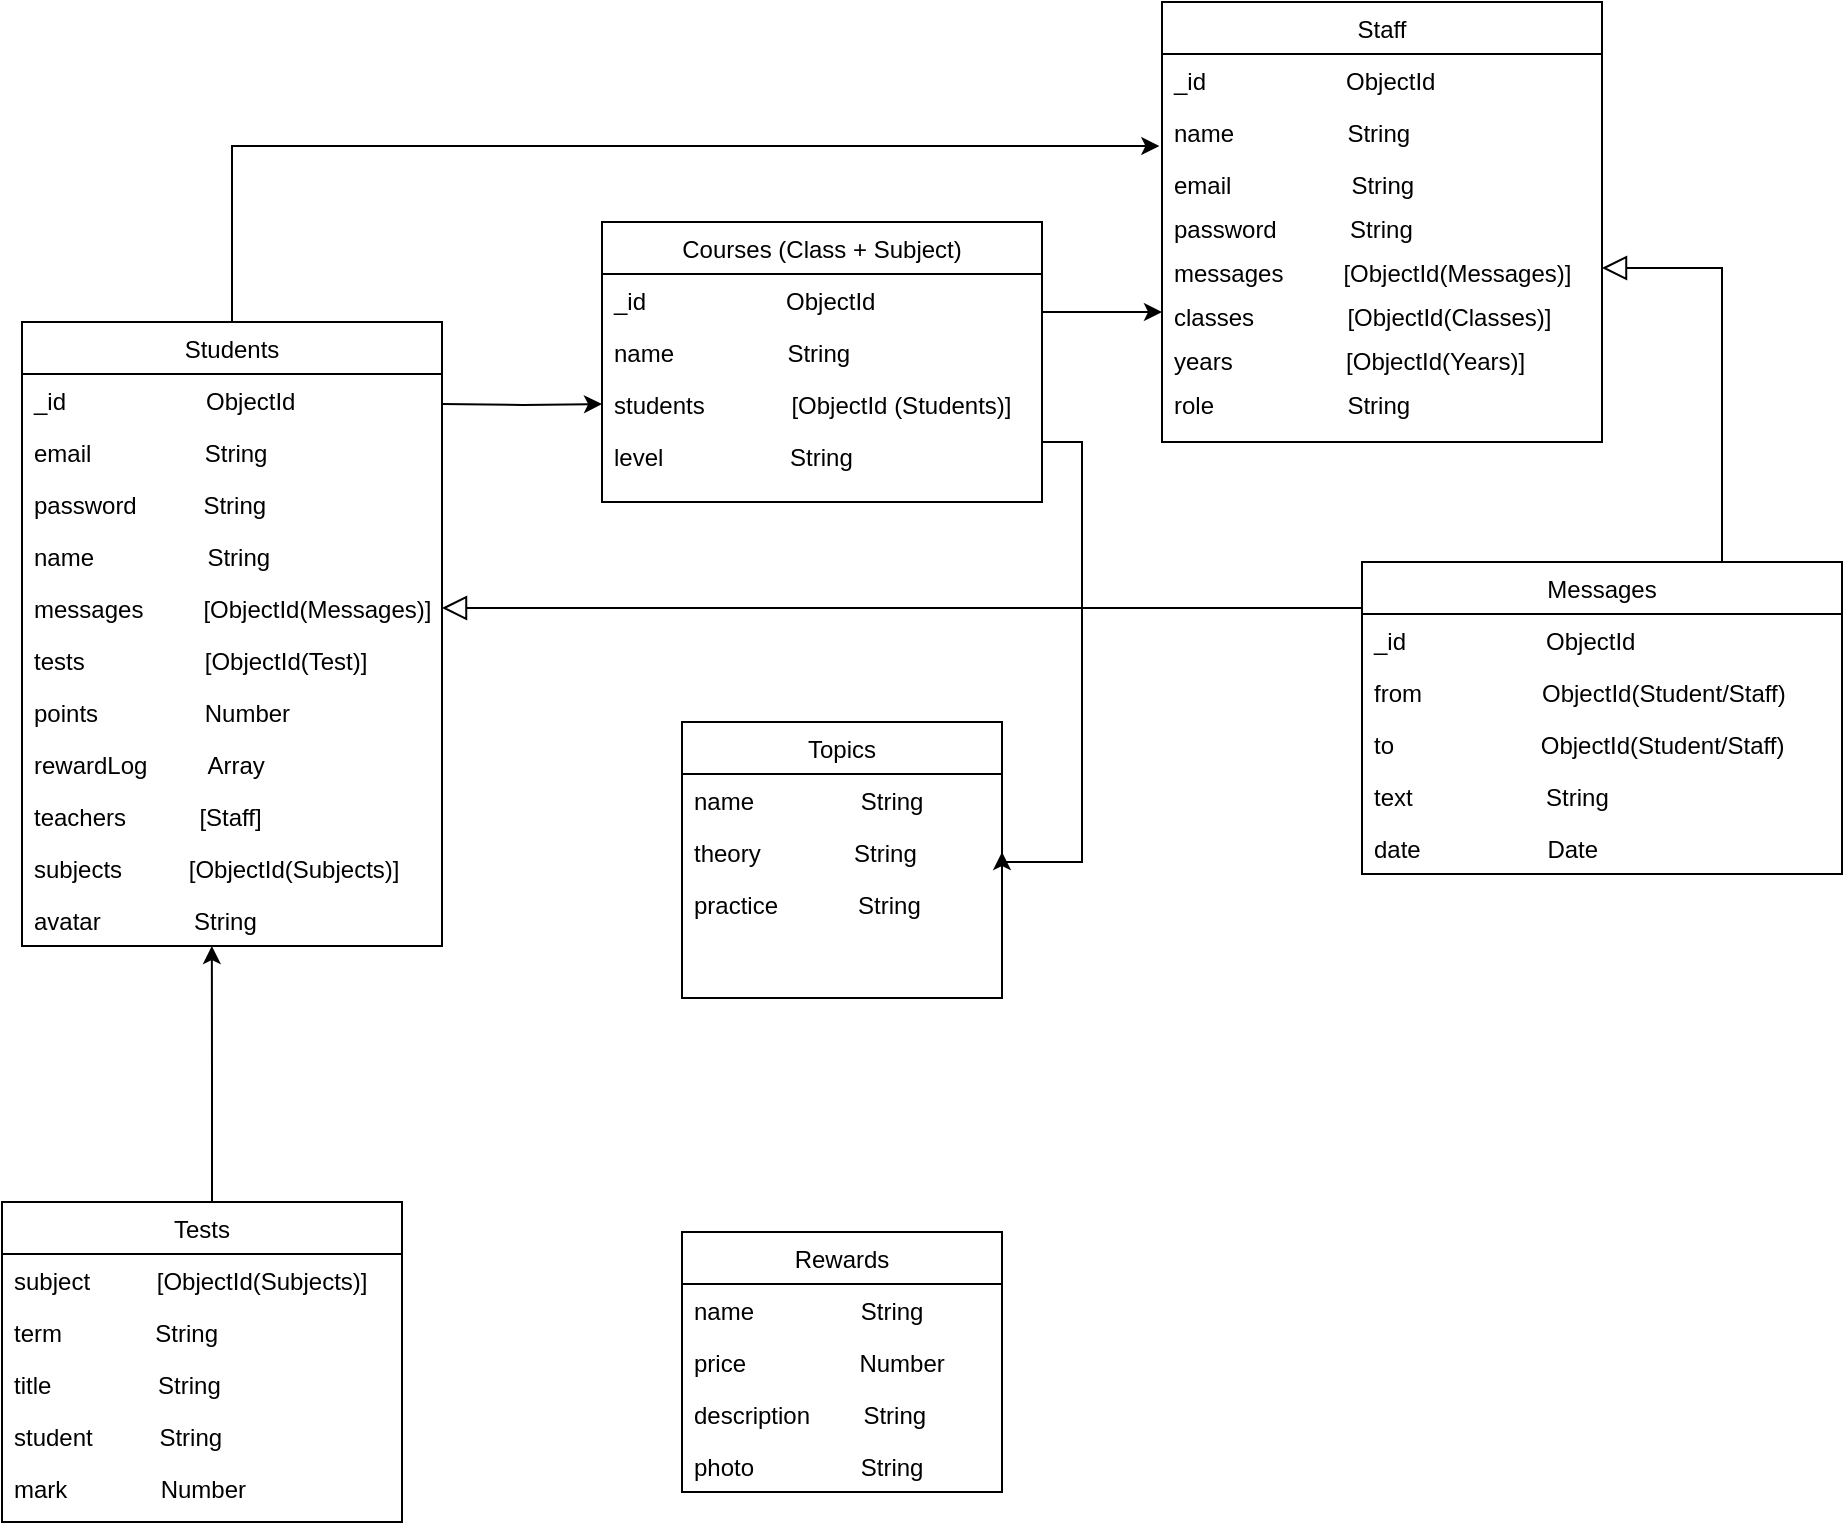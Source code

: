 <mxfile version="17.2.5" type="github" pages="2">
  <diagram id="hhFzdpYubiUddFQSnx03" name="MVP-1">
    <mxGraphModel dx="2249" dy="2001" grid="1" gridSize="10" guides="1" tooltips="1" connect="1" arrows="1" fold="1" page="1" pageScale="1" pageWidth="827" pageHeight="1169" math="0" shadow="0">
      <root>
        <mxCell id="0" />
        <mxCell id="1" parent="0" />
        <mxCell id="vbFT_aPoBdPAgY3EfkmB-1" value="Rewards" style="swimlane;fontStyle=0;align=center;verticalAlign=top;childLayout=stackLayout;horizontal=1;startSize=26;horizontalStack=0;resizeParent=1;resizeLast=0;collapsible=1;marginBottom=0;rounded=0;shadow=0;strokeWidth=1;" vertex="1" parent="1">
          <mxGeometry x="160" y="495" width="160" height="130" as="geometry">
            <mxRectangle x="230" y="140" width="160" height="26" as="alternateBounds" />
          </mxGeometry>
        </mxCell>
        <mxCell id="vbFT_aPoBdPAgY3EfkmB-2" value="name                String" style="text;align=left;verticalAlign=top;spacingLeft=4;spacingRight=4;overflow=hidden;rotatable=0;points=[[0,0.5],[1,0.5]];portConstraint=eastwest;" vertex="1" parent="vbFT_aPoBdPAgY3EfkmB-1">
          <mxGeometry y="26" width="160" height="26" as="geometry" />
        </mxCell>
        <mxCell id="vbFT_aPoBdPAgY3EfkmB-3" value="price                 Number" style="text;align=left;verticalAlign=top;spacingLeft=4;spacingRight=4;overflow=hidden;rotatable=0;points=[[0,0.5],[1,0.5]];portConstraint=eastwest;" vertex="1" parent="vbFT_aPoBdPAgY3EfkmB-1">
          <mxGeometry y="52" width="160" height="26" as="geometry" />
        </mxCell>
        <mxCell id="vbFT_aPoBdPAgY3EfkmB-4" value="description        String" style="text;align=left;verticalAlign=top;spacingLeft=4;spacingRight=4;overflow=hidden;rotatable=0;points=[[0,0.5],[1,0.5]];portConstraint=eastwest;" vertex="1" parent="vbFT_aPoBdPAgY3EfkmB-1">
          <mxGeometry y="78" width="160" height="26" as="geometry" />
        </mxCell>
        <mxCell id="vbFT_aPoBdPAgY3EfkmB-5" value="photo                String" style="text;align=left;verticalAlign=top;spacingLeft=4;spacingRight=4;overflow=hidden;rotatable=0;points=[[0,0.5],[1,0.5]];portConstraint=eastwest;" vertex="1" parent="vbFT_aPoBdPAgY3EfkmB-1">
          <mxGeometry y="104" width="160" height="26" as="geometry" />
        </mxCell>
        <mxCell id="vbFT_aPoBdPAgY3EfkmB-6" style="edgeStyle=orthogonalEdgeStyle;rounded=0;orthogonalLoop=1;jettySize=auto;html=1;entryX=-0.006;entryY=0.769;entryDx=0;entryDy=0;entryPerimeter=0;" edge="1" parent="1" source="vbFT_aPoBdPAgY3EfkmB-7" target="vbFT_aPoBdPAgY3EfkmB-21">
          <mxGeometry relative="1" as="geometry" />
        </mxCell>
        <mxCell id="vbFT_aPoBdPAgY3EfkmB-7" value="Students" style="swimlane;fontStyle=0;align=center;verticalAlign=top;childLayout=stackLayout;horizontal=1;startSize=26;horizontalStack=0;resizeParent=1;resizeLast=0;collapsible=1;marginBottom=0;rounded=0;shadow=0;strokeWidth=1;" vertex="1" parent="1">
          <mxGeometry x="-170" y="40" width="210" height="312" as="geometry">
            <mxRectangle x="130" y="380" width="160" height="26" as="alternateBounds" />
          </mxGeometry>
        </mxCell>
        <mxCell id="vbFT_aPoBdPAgY3EfkmB-8" value="_id                     ObjectId" style="text;align=left;verticalAlign=top;spacingLeft=4;spacingRight=4;overflow=hidden;rotatable=0;points=[[0,0.5],[1,0.5]];portConstraint=eastwest;" vertex="1" parent="vbFT_aPoBdPAgY3EfkmB-7">
          <mxGeometry y="26" width="210" height="26" as="geometry" />
        </mxCell>
        <mxCell id="vbFT_aPoBdPAgY3EfkmB-9" value="email                 String" style="text;align=left;verticalAlign=top;spacingLeft=4;spacingRight=4;overflow=hidden;rotatable=0;points=[[0,0.5],[1,0.5]];portConstraint=eastwest;rounded=0;shadow=0;html=0;" vertex="1" parent="vbFT_aPoBdPAgY3EfkmB-7">
          <mxGeometry y="52" width="210" height="26" as="geometry" />
        </mxCell>
        <mxCell id="vbFT_aPoBdPAgY3EfkmB-10" value="password          String" style="text;align=left;verticalAlign=top;spacingLeft=4;spacingRight=4;overflow=hidden;rotatable=0;points=[[0,0.5],[1,0.5]];portConstraint=eastwest;rounded=0;shadow=0;html=0;" vertex="1" parent="vbFT_aPoBdPAgY3EfkmB-7">
          <mxGeometry y="78" width="210" height="26" as="geometry" />
        </mxCell>
        <mxCell id="vbFT_aPoBdPAgY3EfkmB-11" value="name                 String" style="text;align=left;verticalAlign=top;spacingLeft=4;spacingRight=4;overflow=hidden;rotatable=0;points=[[0,0.5],[1,0.5]];portConstraint=eastwest;rounded=0;shadow=0;html=0;" vertex="1" parent="vbFT_aPoBdPAgY3EfkmB-7">
          <mxGeometry y="104" width="210" height="26" as="geometry" />
        </mxCell>
        <mxCell id="vbFT_aPoBdPAgY3EfkmB-12" value="messages         [ObjectId(Messages)]" style="text;align=left;verticalAlign=top;spacingLeft=4;spacingRight=4;overflow=hidden;rotatable=0;points=[[0,0.5],[1,0.5]];portConstraint=eastwest;rounded=0;shadow=0;html=0;" vertex="1" parent="vbFT_aPoBdPAgY3EfkmB-7">
          <mxGeometry y="130" width="210" height="26" as="geometry" />
        </mxCell>
        <mxCell id="vbFT_aPoBdPAgY3EfkmB-13" value="tests                  [ObjectId(Test)]" style="text;align=left;verticalAlign=top;spacingLeft=4;spacingRight=4;overflow=hidden;rotatable=0;points=[[0,0.5],[1,0.5]];portConstraint=eastwest;rounded=0;shadow=0;html=0;" vertex="1" parent="vbFT_aPoBdPAgY3EfkmB-7">
          <mxGeometry y="156" width="210" height="26" as="geometry" />
        </mxCell>
        <mxCell id="vbFT_aPoBdPAgY3EfkmB-14" value="points                Number" style="text;align=left;verticalAlign=top;spacingLeft=4;spacingRight=4;overflow=hidden;rotatable=0;points=[[0,0.5],[1,0.5]];portConstraint=eastwest;rounded=0;shadow=0;html=0;" vertex="1" parent="vbFT_aPoBdPAgY3EfkmB-7">
          <mxGeometry y="182" width="210" height="26" as="geometry" />
        </mxCell>
        <mxCell id="vbFT_aPoBdPAgY3EfkmB-15" value="rewardLog         Array" style="text;align=left;verticalAlign=top;spacingLeft=4;spacingRight=4;overflow=hidden;rotatable=0;points=[[0,0.5],[1,0.5]];portConstraint=eastwest;rounded=0;shadow=0;html=0;" vertex="1" parent="vbFT_aPoBdPAgY3EfkmB-7">
          <mxGeometry y="208" width="210" height="26" as="geometry" />
        </mxCell>
        <mxCell id="vbFT_aPoBdPAgY3EfkmB-16" value="teachers           [Staff]" style="text;align=left;verticalAlign=top;spacingLeft=4;spacingRight=4;overflow=hidden;rotatable=0;points=[[0,0.5],[1,0.5]];portConstraint=eastwest;rounded=0;shadow=0;html=0;" vertex="1" parent="vbFT_aPoBdPAgY3EfkmB-7">
          <mxGeometry y="234" width="210" height="26" as="geometry" />
        </mxCell>
        <mxCell id="vbFT_aPoBdPAgY3EfkmB-17" value="subjects          [ObjectId(Subjects)]" style="text;align=left;verticalAlign=top;spacingLeft=4;spacingRight=4;overflow=hidden;rotatable=0;points=[[0,0.5],[1,0.5]];portConstraint=eastwest;rounded=0;shadow=0;html=0;" vertex="1" parent="vbFT_aPoBdPAgY3EfkmB-7">
          <mxGeometry y="260" width="210" height="26" as="geometry" />
        </mxCell>
        <mxCell id="vbFT_aPoBdPAgY3EfkmB-18" value="avatar              String" style="text;align=left;verticalAlign=top;spacingLeft=4;spacingRight=4;overflow=hidden;rotatable=0;points=[[0,0.5],[1,0.5]];portConstraint=eastwest;rounded=0;shadow=0;html=0;" vertex="1" parent="vbFT_aPoBdPAgY3EfkmB-7">
          <mxGeometry y="286" width="210" height="26" as="geometry" />
        </mxCell>
        <mxCell id="vbFT_aPoBdPAgY3EfkmB-19" value="Staff" style="swimlane;fontStyle=0;align=center;verticalAlign=top;childLayout=stackLayout;horizontal=1;startSize=26;horizontalStack=0;resizeParent=1;resizeLast=0;collapsible=1;marginBottom=0;rounded=0;shadow=0;strokeWidth=1;" vertex="1" parent="1">
          <mxGeometry x="400" y="-120" width="220" height="220" as="geometry">
            <mxRectangle x="340" y="380" width="170" height="26" as="alternateBounds" />
          </mxGeometry>
        </mxCell>
        <mxCell id="vbFT_aPoBdPAgY3EfkmB-20" value="_id                     ObjectId" style="text;align=left;verticalAlign=top;spacingLeft=4;spacingRight=4;overflow=hidden;rotatable=0;points=[[0,0.5],[1,0.5]];portConstraint=eastwest;" vertex="1" parent="vbFT_aPoBdPAgY3EfkmB-19">
          <mxGeometry y="26" width="220" height="26" as="geometry" />
        </mxCell>
        <mxCell id="vbFT_aPoBdPAgY3EfkmB-21" value="name                 String" style="text;align=left;verticalAlign=top;spacingLeft=4;spacingRight=4;overflow=hidden;rotatable=0;points=[[0,0.5],[1,0.5]];portConstraint=eastwest;rounded=0;shadow=0;html=0;" vertex="1" parent="vbFT_aPoBdPAgY3EfkmB-19">
          <mxGeometry y="52" width="220" height="26" as="geometry" />
        </mxCell>
        <mxCell id="vbFT_aPoBdPAgY3EfkmB-22" value="email                  String" style="text;align=left;verticalAlign=top;spacingLeft=4;spacingRight=4;overflow=hidden;rotatable=0;points=[[0,0.5],[1,0.5]];portConstraint=eastwest;rounded=0;shadow=0;html=0;" vertex="1" parent="vbFT_aPoBdPAgY3EfkmB-19">
          <mxGeometry y="78" width="220" height="22" as="geometry" />
        </mxCell>
        <mxCell id="vbFT_aPoBdPAgY3EfkmB-23" value="password           String" style="text;align=left;verticalAlign=top;spacingLeft=4;spacingRight=4;overflow=hidden;rotatable=0;points=[[0,0.5],[1,0.5]];portConstraint=eastwest;rounded=0;shadow=0;html=0;" vertex="1" parent="vbFT_aPoBdPAgY3EfkmB-19">
          <mxGeometry y="100" width="220" height="22" as="geometry" />
        </mxCell>
        <mxCell id="vbFT_aPoBdPAgY3EfkmB-24" value="messages         [ObjectId(Messages)]" style="text;align=left;verticalAlign=top;spacingLeft=4;spacingRight=4;overflow=hidden;rotatable=0;points=[[0,0.5],[1,0.5]];portConstraint=eastwest;rounded=0;shadow=0;html=0;" vertex="1" parent="vbFT_aPoBdPAgY3EfkmB-19">
          <mxGeometry y="122" width="220" height="22" as="geometry" />
        </mxCell>
        <mxCell id="vbFT_aPoBdPAgY3EfkmB-25" value="classes              [ObjectId(Classes)]" style="text;align=left;verticalAlign=top;spacingLeft=4;spacingRight=4;overflow=hidden;rotatable=0;points=[[0,0.5],[1,0.5]];portConstraint=eastwest;rounded=0;shadow=0;html=0;" vertex="1" parent="vbFT_aPoBdPAgY3EfkmB-19">
          <mxGeometry y="144" width="220" height="22" as="geometry" />
        </mxCell>
        <mxCell id="vbFT_aPoBdPAgY3EfkmB-26" value="years                 [ObjectId(Years)]" style="text;align=left;verticalAlign=top;spacingLeft=4;spacingRight=4;overflow=hidden;rotatable=0;points=[[0,0.5],[1,0.5]];portConstraint=eastwest;rounded=0;shadow=0;html=0;" vertex="1" parent="vbFT_aPoBdPAgY3EfkmB-19">
          <mxGeometry y="166" width="220" height="22" as="geometry" />
        </mxCell>
        <mxCell id="vbFT_aPoBdPAgY3EfkmB-27" value="role                    String" style="text;align=left;verticalAlign=top;spacingLeft=4;spacingRight=4;overflow=hidden;rotatable=0;points=[[0,0.5],[1,0.5]];portConstraint=eastwest;rounded=0;shadow=0;html=0;" vertex="1" parent="vbFT_aPoBdPAgY3EfkmB-19">
          <mxGeometry y="188" width="220" height="22" as="geometry" />
        </mxCell>
        <mxCell id="vbFT_aPoBdPAgY3EfkmB-28" style="edgeStyle=orthogonalEdgeStyle;rounded=0;orthogonalLoop=1;jettySize=auto;html=1;entryX=1;entryY=0.5;entryDx=0;entryDy=0;" edge="1" parent="1" source="vbFT_aPoBdPAgY3EfkmB-29" target="vbFT_aPoBdPAgY3EfkmB-55">
          <mxGeometry relative="1" as="geometry">
            <Array as="points">
              <mxPoint x="360" y="100" />
              <mxPoint x="360" y="310" />
              <mxPoint x="320" y="310" />
            </Array>
          </mxGeometry>
        </mxCell>
        <mxCell id="vbFT_aPoBdPAgY3EfkmB-29" value="Courses (Class + Subject)" style="swimlane;fontStyle=0;align=center;verticalAlign=top;childLayout=stackLayout;horizontal=1;startSize=26;horizontalStack=0;resizeParent=1;resizeLast=0;collapsible=1;marginBottom=0;rounded=0;shadow=0;strokeWidth=1;" vertex="1" parent="1">
          <mxGeometry x="120" y="-10" width="220" height="140" as="geometry">
            <mxRectangle x="550" y="140" width="160" height="26" as="alternateBounds" />
          </mxGeometry>
        </mxCell>
        <mxCell id="vbFT_aPoBdPAgY3EfkmB-30" value="_id                     ObjectId" style="text;align=left;verticalAlign=top;spacingLeft=4;spacingRight=4;overflow=hidden;rotatable=0;points=[[0,0.5],[1,0.5]];portConstraint=eastwest;" vertex="1" parent="vbFT_aPoBdPAgY3EfkmB-29">
          <mxGeometry y="26" width="220" height="26" as="geometry" />
        </mxCell>
        <mxCell id="vbFT_aPoBdPAgY3EfkmB-31" value="name                 String" style="text;align=left;verticalAlign=top;spacingLeft=4;spacingRight=4;overflow=hidden;rotatable=0;points=[[0,0.5],[1,0.5]];portConstraint=eastwest;" vertex="1" parent="vbFT_aPoBdPAgY3EfkmB-29">
          <mxGeometry y="52" width="220" height="26" as="geometry" />
        </mxCell>
        <mxCell id="vbFT_aPoBdPAgY3EfkmB-32" value="students             [ObjectId (Students)]" style="text;align=left;verticalAlign=top;spacingLeft=4;spacingRight=4;overflow=hidden;rotatable=0;points=[[0,0.5],[1,0.5]];portConstraint=eastwest;rounded=0;shadow=0;html=0;" vertex="1" parent="vbFT_aPoBdPAgY3EfkmB-29">
          <mxGeometry y="78" width="220" height="26" as="geometry" />
        </mxCell>
        <mxCell id="vbFT_aPoBdPAgY3EfkmB-33" value="level                   String" style="text;align=left;verticalAlign=top;spacingLeft=4;spacingRight=4;overflow=hidden;rotatable=0;points=[[0,0.5],[1,0.5]];portConstraint=eastwest;rounded=0;shadow=0;html=0;" vertex="1" parent="vbFT_aPoBdPAgY3EfkmB-29">
          <mxGeometry y="104" width="220" height="26" as="geometry" />
        </mxCell>
        <mxCell id="vbFT_aPoBdPAgY3EfkmB-38" style="edgeStyle=orthogonalEdgeStyle;rounded=0;orthogonalLoop=1;jettySize=auto;html=1;entryX=0.452;entryY=1;entryDx=0;entryDy=0;entryPerimeter=0;exitX=0.525;exitY=0;exitDx=0;exitDy=0;exitPerimeter=0;" edge="1" parent="1" source="vbFT_aPoBdPAgY3EfkmB-39" target="vbFT_aPoBdPAgY3EfkmB-18">
          <mxGeometry relative="1" as="geometry" />
        </mxCell>
        <mxCell id="vbFT_aPoBdPAgY3EfkmB-39" value="Tests" style="swimlane;fontStyle=0;align=center;verticalAlign=top;childLayout=stackLayout;horizontal=1;startSize=26;horizontalStack=0;resizeParent=1;resizeLast=0;collapsible=1;marginBottom=0;rounded=0;shadow=0;strokeWidth=1;" vertex="1" parent="1">
          <mxGeometry x="-180" y="480" width="200" height="160" as="geometry">
            <mxRectangle x="230" y="140" width="160" height="26" as="alternateBounds" />
          </mxGeometry>
        </mxCell>
        <mxCell id="vbFT_aPoBdPAgY3EfkmB-40" value="subject          [ObjectId(Subjects)]" style="text;align=left;verticalAlign=top;spacingLeft=4;spacingRight=4;overflow=hidden;rotatable=0;points=[[0,0.5],[1,0.5]];portConstraint=eastwest;rounded=0;shadow=0;html=0;" vertex="1" parent="vbFT_aPoBdPAgY3EfkmB-39">
          <mxGeometry y="26" width="200" height="26" as="geometry" />
        </mxCell>
        <mxCell id="vbFT_aPoBdPAgY3EfkmB-41" value="term              String" style="text;align=left;verticalAlign=top;spacingLeft=4;spacingRight=4;overflow=hidden;rotatable=0;points=[[0,0.5],[1,0.5]];portConstraint=eastwest;rounded=0;shadow=0;html=0;" vertex="1" parent="vbFT_aPoBdPAgY3EfkmB-39">
          <mxGeometry y="52" width="200" height="26" as="geometry" />
        </mxCell>
        <mxCell id="vbFT_aPoBdPAgY3EfkmB-42" value="title                String" style="text;align=left;verticalAlign=top;spacingLeft=4;spacingRight=4;overflow=hidden;rotatable=0;points=[[0,0.5],[1,0.5]];portConstraint=eastwest;" vertex="1" parent="vbFT_aPoBdPAgY3EfkmB-39">
          <mxGeometry y="78" width="200" height="26" as="geometry" />
        </mxCell>
        <mxCell id="vbFT_aPoBdPAgY3EfkmB-43" value="student          String" style="text;align=left;verticalAlign=top;spacingLeft=4;spacingRight=4;overflow=hidden;rotatable=0;points=[[0,0.5],[1,0.5]];portConstraint=eastwest;rounded=0;shadow=0;html=0;" vertex="1" parent="vbFT_aPoBdPAgY3EfkmB-39">
          <mxGeometry y="104" width="200" height="26" as="geometry" />
        </mxCell>
        <mxCell id="vbFT_aPoBdPAgY3EfkmB-44" value="mark              Number" style="text;align=left;verticalAlign=top;spacingLeft=4;spacingRight=4;overflow=hidden;rotatable=0;points=[[0,0.5],[1,0.5]];portConstraint=eastwest;rounded=0;shadow=0;html=0;" vertex="1" parent="vbFT_aPoBdPAgY3EfkmB-39">
          <mxGeometry y="130" width="200" height="26" as="geometry" />
        </mxCell>
        <mxCell id="vbFT_aPoBdPAgY3EfkmB-53" value="Topics" style="swimlane;fontStyle=0;align=center;verticalAlign=top;childLayout=stackLayout;horizontal=1;startSize=26;horizontalStack=0;resizeParent=1;resizeLast=0;collapsible=1;marginBottom=0;rounded=0;shadow=0;strokeWidth=1;" vertex="1" parent="1">
          <mxGeometry x="160" y="240" width="160" height="138" as="geometry">
            <mxRectangle x="230" y="140" width="160" height="26" as="alternateBounds" />
          </mxGeometry>
        </mxCell>
        <mxCell id="vbFT_aPoBdPAgY3EfkmB-54" value="name                String" style="text;align=left;verticalAlign=top;spacingLeft=4;spacingRight=4;overflow=hidden;rotatable=0;points=[[0,0.5],[1,0.5]];portConstraint=eastwest;" vertex="1" parent="vbFT_aPoBdPAgY3EfkmB-53">
          <mxGeometry y="26" width="160" height="26" as="geometry" />
        </mxCell>
        <mxCell id="vbFT_aPoBdPAgY3EfkmB-55" value="theory              String" style="text;align=left;verticalAlign=top;spacingLeft=4;spacingRight=4;overflow=hidden;rotatable=0;points=[[0,0.5],[1,0.5]];portConstraint=eastwest;" vertex="1" parent="vbFT_aPoBdPAgY3EfkmB-53">
          <mxGeometry y="52" width="160" height="26" as="geometry" />
        </mxCell>
        <mxCell id="vbFT_aPoBdPAgY3EfkmB-56" value="practice            String" style="text;align=left;verticalAlign=top;spacingLeft=4;spacingRight=4;overflow=hidden;rotatable=0;points=[[0,0.5],[1,0.5]];portConstraint=eastwest;" vertex="1" parent="vbFT_aPoBdPAgY3EfkmB-53">
          <mxGeometry y="78" width="160" height="26" as="geometry" />
        </mxCell>
        <mxCell id="vbFT_aPoBdPAgY3EfkmB-62" value="" style="endArrow=block;endSize=10;endFill=0;shadow=0;strokeWidth=1;rounded=0;edgeStyle=orthogonalEdgeStyle;elbow=vertical;entryX=1;entryY=0.5;entryDx=0;entryDy=0;startArrow=none;" edge="1" parent="1" source="vbFT_aPoBdPAgY3EfkmB-64" target="vbFT_aPoBdPAgY3EfkmB-24">
          <mxGeometry width="160" relative="1" as="geometry">
            <mxPoint x="740" y="280" as="sourcePoint" />
            <mxPoint x="750" y="291" as="targetPoint" />
            <Array as="points">
              <mxPoint x="680" y="13" />
            </Array>
          </mxGeometry>
        </mxCell>
        <mxCell id="vbFT_aPoBdPAgY3EfkmB-63" value="" style="endArrow=block;endSize=10;endFill=0;shadow=0;strokeWidth=1;rounded=0;edgeStyle=orthogonalEdgeStyle;elbow=vertical;exitX=0;exitY=0.5;exitDx=0;exitDy=0;entryX=1;entryY=0.5;entryDx=0;entryDy=0;" edge="1" parent="1" source="vbFT_aPoBdPAgY3EfkmB-67" target="vbFT_aPoBdPAgY3EfkmB-12">
          <mxGeometry width="160" relative="1" as="geometry">
            <mxPoint x="560" y="332" as="sourcePoint" />
            <mxPoint x="610" y="190" as="targetPoint" />
            <Array as="points">
              <mxPoint x="500" y="183" />
            </Array>
          </mxGeometry>
        </mxCell>
        <mxCell id="vbFT_aPoBdPAgY3EfkmB-64" value="Messages" style="swimlane;fontStyle=0;align=center;verticalAlign=top;childLayout=stackLayout;horizontal=1;startSize=26;horizontalStack=0;resizeParent=1;resizeLast=0;collapsible=1;marginBottom=0;rounded=0;shadow=0;strokeWidth=1;" vertex="1" parent="1">
          <mxGeometry x="500" y="160" width="240" height="156" as="geometry">
            <mxRectangle x="230" y="140" width="160" height="26" as="alternateBounds" />
          </mxGeometry>
        </mxCell>
        <mxCell id="vbFT_aPoBdPAgY3EfkmB-65" value="_id                     ObjectId" style="text;align=left;verticalAlign=top;spacingLeft=4;spacingRight=4;overflow=hidden;rotatable=0;points=[[0,0.5],[1,0.5]];portConstraint=eastwest;rounded=0;shadow=0;html=0;" vertex="1" parent="vbFT_aPoBdPAgY3EfkmB-64">
          <mxGeometry y="26" width="240" height="26" as="geometry" />
        </mxCell>
        <mxCell id="vbFT_aPoBdPAgY3EfkmB-66" value="from                  ObjectId(Student/Staff)" style="text;align=left;verticalAlign=top;spacingLeft=4;spacingRight=4;overflow=hidden;rotatable=0;points=[[0,0.5],[1,0.5]];portConstraint=eastwest;" vertex="1" parent="vbFT_aPoBdPAgY3EfkmB-64">
          <mxGeometry y="52" width="240" height="26" as="geometry" />
        </mxCell>
        <mxCell id="vbFT_aPoBdPAgY3EfkmB-67" value="to                      ObjectId(Student/Staff)" style="text;align=left;verticalAlign=top;spacingLeft=4;spacingRight=4;overflow=hidden;rotatable=0;points=[[0,0.5],[1,0.5]];portConstraint=eastwest;rounded=0;shadow=0;html=0;" vertex="1" parent="vbFT_aPoBdPAgY3EfkmB-64">
          <mxGeometry y="78" width="240" height="26" as="geometry" />
        </mxCell>
        <mxCell id="vbFT_aPoBdPAgY3EfkmB-68" value="text                    String" style="text;align=left;verticalAlign=top;spacingLeft=4;spacingRight=4;overflow=hidden;rotatable=0;points=[[0,0.5],[1,0.5]];portConstraint=eastwest;rounded=0;shadow=0;html=0;" vertex="1" parent="vbFT_aPoBdPAgY3EfkmB-64">
          <mxGeometry y="104" width="240" height="26" as="geometry" />
        </mxCell>
        <mxCell id="vbFT_aPoBdPAgY3EfkmB-69" value="date                   Date" style="text;align=left;verticalAlign=top;spacingLeft=4;spacingRight=4;overflow=hidden;rotatable=0;points=[[0,0.5],[1,0.5]];portConstraint=eastwest;rounded=0;shadow=0;html=0;" vertex="1" parent="vbFT_aPoBdPAgY3EfkmB-64">
          <mxGeometry y="130" width="240" height="26" as="geometry" />
        </mxCell>
        <mxCell id="vbFT_aPoBdPAgY3EfkmB-70" style="edgeStyle=orthogonalEdgeStyle;rounded=0;orthogonalLoop=1;jettySize=auto;html=1;entryX=0;entryY=0.5;entryDx=0;entryDy=0;" edge="1" parent="1" target="vbFT_aPoBdPAgY3EfkmB-32">
          <mxGeometry relative="1" as="geometry">
            <mxPoint x="40" y="81" as="sourcePoint" />
          </mxGeometry>
        </mxCell>
        <mxCell id="vbFT_aPoBdPAgY3EfkmB-71" style="edgeStyle=orthogonalEdgeStyle;rounded=0;orthogonalLoop=1;jettySize=auto;html=1;entryX=0;entryY=0.5;entryDx=0;entryDy=0;" edge="1" parent="1" source="vbFT_aPoBdPAgY3EfkmB-30" target="vbFT_aPoBdPAgY3EfkmB-25">
          <mxGeometry relative="1" as="geometry">
            <Array as="points">
              <mxPoint x="350" y="35" />
              <mxPoint x="350" y="35" />
            </Array>
          </mxGeometry>
        </mxCell>
      </root>
    </mxGraphModel>
  </diagram>
  <diagram id="C5RBs43oDa-KdzZeNtuy" name="MVP-2">
    <mxGraphModel dx="2249" dy="2001" grid="1" gridSize="10" guides="1" tooltips="1" connect="1" arrows="1" fold="1" page="1" pageScale="1" pageWidth="827" pageHeight="1169" math="0" shadow="0">
      <root>
        <mxCell id="WIyWlLk6GJQsqaUBKTNV-0" />
        <mxCell id="WIyWlLk6GJQsqaUBKTNV-1" parent="WIyWlLk6GJQsqaUBKTNV-0" />
        <mxCell id="zkfFHV4jXpPFQw0GAbJ--0" value="Rewards" style="swimlane;fontStyle=0;align=center;verticalAlign=top;childLayout=stackLayout;horizontal=1;startSize=26;horizontalStack=0;resizeParent=1;resizeLast=0;collapsible=1;marginBottom=0;rounded=0;shadow=0;strokeWidth=1;" parent="WIyWlLk6GJQsqaUBKTNV-1" vertex="1">
          <mxGeometry x="160" y="240" width="160" height="130" as="geometry">
            <mxRectangle x="230" y="140" width="160" height="26" as="alternateBounds" />
          </mxGeometry>
        </mxCell>
        <mxCell id="H_pTz2Ew7TZJxbjlmdwi-46" value="name                String" style="text;align=left;verticalAlign=top;spacingLeft=4;spacingRight=4;overflow=hidden;rotatable=0;points=[[0,0.5],[1,0.5]];portConstraint=eastwest;" parent="zkfFHV4jXpPFQw0GAbJ--0" vertex="1">
          <mxGeometry y="26" width="160" height="26" as="geometry" />
        </mxCell>
        <mxCell id="zkfFHV4jXpPFQw0GAbJ--1" value="price                 Number" style="text;align=left;verticalAlign=top;spacingLeft=4;spacingRight=4;overflow=hidden;rotatable=0;points=[[0,0.5],[1,0.5]];portConstraint=eastwest;" parent="zkfFHV4jXpPFQw0GAbJ--0" vertex="1">
          <mxGeometry y="52" width="160" height="26" as="geometry" />
        </mxCell>
        <mxCell id="H_pTz2Ew7TZJxbjlmdwi-72" value="description        String" style="text;align=left;verticalAlign=top;spacingLeft=4;spacingRight=4;overflow=hidden;rotatable=0;points=[[0,0.5],[1,0.5]];portConstraint=eastwest;" parent="zkfFHV4jXpPFQw0GAbJ--0" vertex="1">
          <mxGeometry y="78" width="160" height="26" as="geometry" />
        </mxCell>
        <mxCell id="H_pTz2Ew7TZJxbjlmdwi-73" value="photo                String" style="text;align=left;verticalAlign=top;spacingLeft=4;spacingRight=4;overflow=hidden;rotatable=0;points=[[0,0.5],[1,0.5]];portConstraint=eastwest;" parent="zkfFHV4jXpPFQw0GAbJ--0" vertex="1">
          <mxGeometry y="104" width="160" height="26" as="geometry" />
        </mxCell>
        <mxCell id="H_pTz2Ew7TZJxbjlmdwi-60" style="edgeStyle=orthogonalEdgeStyle;rounded=0;orthogonalLoop=1;jettySize=auto;html=1;entryX=-0.006;entryY=0.769;entryDx=0;entryDy=0;entryPerimeter=0;" parent="WIyWlLk6GJQsqaUBKTNV-1" source="zkfFHV4jXpPFQw0GAbJ--6" target="H_pTz2Ew7TZJxbjlmdwi-53" edge="1">
          <mxGeometry relative="1" as="geometry" />
        </mxCell>
        <mxCell id="zkfFHV4jXpPFQw0GAbJ--6" value="Students" style="swimlane;fontStyle=0;align=center;verticalAlign=top;childLayout=stackLayout;horizontal=1;startSize=26;horizontalStack=0;resizeParent=1;resizeLast=0;collapsible=1;marginBottom=0;rounded=0;shadow=0;strokeWidth=1;" parent="WIyWlLk6GJQsqaUBKTNV-1" vertex="1">
          <mxGeometry x="-170" y="40" width="210" height="312" as="geometry">
            <mxRectangle x="130" y="380" width="160" height="26" as="alternateBounds" />
          </mxGeometry>
        </mxCell>
        <mxCell id="zkfFHV4jXpPFQw0GAbJ--7" value="_id                     ObjectId" style="text;align=left;verticalAlign=top;spacingLeft=4;spacingRight=4;overflow=hidden;rotatable=0;points=[[0,0.5],[1,0.5]];portConstraint=eastwest;" parent="zkfFHV4jXpPFQw0GAbJ--6" vertex="1">
          <mxGeometry y="26" width="210" height="26" as="geometry" />
        </mxCell>
        <mxCell id="H_pTz2Ew7TZJxbjlmdwi-19" value="email                 String" style="text;align=left;verticalAlign=top;spacingLeft=4;spacingRight=4;overflow=hidden;rotatable=0;points=[[0,0.5],[1,0.5]];portConstraint=eastwest;rounded=0;shadow=0;html=0;" parent="zkfFHV4jXpPFQw0GAbJ--6" vertex="1">
          <mxGeometry y="52" width="210" height="26" as="geometry" />
        </mxCell>
        <mxCell id="H_pTz2Ew7TZJxbjlmdwi-20" value="password          String" style="text;align=left;verticalAlign=top;spacingLeft=4;spacingRight=4;overflow=hidden;rotatable=0;points=[[0,0.5],[1,0.5]];portConstraint=eastwest;rounded=0;shadow=0;html=0;" parent="zkfFHV4jXpPFQw0GAbJ--6" vertex="1">
          <mxGeometry y="78" width="210" height="26" as="geometry" />
        </mxCell>
        <mxCell id="H_pTz2Ew7TZJxbjlmdwi-76" value="name                 String" style="text;align=left;verticalAlign=top;spacingLeft=4;spacingRight=4;overflow=hidden;rotatable=0;points=[[0,0.5],[1,0.5]];portConstraint=eastwest;rounded=0;shadow=0;html=0;" parent="zkfFHV4jXpPFQw0GAbJ--6" vertex="1">
          <mxGeometry y="104" width="210" height="26" as="geometry" />
        </mxCell>
        <mxCell id="H_pTz2Ew7TZJxbjlmdwi-22" value="messages         [ObjectId(Messages)]" style="text;align=left;verticalAlign=top;spacingLeft=4;spacingRight=4;overflow=hidden;rotatable=0;points=[[0,0.5],[1,0.5]];portConstraint=eastwest;rounded=0;shadow=0;html=0;" parent="zkfFHV4jXpPFQw0GAbJ--6" vertex="1">
          <mxGeometry y="130" width="210" height="26" as="geometry" />
        </mxCell>
        <mxCell id="H_pTz2Ew7TZJxbjlmdwi-47" value="tests                  [ObjectId(Test)]" style="text;align=left;verticalAlign=top;spacingLeft=4;spacingRight=4;overflow=hidden;rotatable=0;points=[[0,0.5],[1,0.5]];portConstraint=eastwest;rounded=0;shadow=0;html=0;" parent="zkfFHV4jXpPFQw0GAbJ--6" vertex="1">
          <mxGeometry y="156" width="210" height="26" as="geometry" />
        </mxCell>
        <mxCell id="H_pTz2Ew7TZJxbjlmdwi-68" value="points                Number" style="text;align=left;verticalAlign=top;spacingLeft=4;spacingRight=4;overflow=hidden;rotatable=0;points=[[0,0.5],[1,0.5]];portConstraint=eastwest;rounded=0;shadow=0;html=0;" parent="zkfFHV4jXpPFQw0GAbJ--6" vertex="1">
          <mxGeometry y="182" width="210" height="26" as="geometry" />
        </mxCell>
        <mxCell id="H_pTz2Ew7TZJxbjlmdwi-23" value="rewardLog         Array" style="text;align=left;verticalAlign=top;spacingLeft=4;spacingRight=4;overflow=hidden;rotatable=0;points=[[0,0.5],[1,0.5]];portConstraint=eastwest;rounded=0;shadow=0;html=0;" parent="zkfFHV4jXpPFQw0GAbJ--6" vertex="1">
          <mxGeometry y="208" width="210" height="26" as="geometry" />
        </mxCell>
        <mxCell id="H_pTz2Ew7TZJxbjlmdwi-58" value="teachers           [Staff]" style="text;align=left;verticalAlign=top;spacingLeft=4;spacingRight=4;overflow=hidden;rotatable=0;points=[[0,0.5],[1,0.5]];portConstraint=eastwest;rounded=0;shadow=0;html=0;" parent="zkfFHV4jXpPFQw0GAbJ--6" vertex="1">
          <mxGeometry y="234" width="210" height="26" as="geometry" />
        </mxCell>
        <mxCell id="H_pTz2Ew7TZJxbjlmdwi-30" value="subjects          [ObjectId(Subjects)]" style="text;align=left;verticalAlign=top;spacingLeft=4;spacingRight=4;overflow=hidden;rotatable=0;points=[[0,0.5],[1,0.5]];portConstraint=eastwest;rounded=0;shadow=0;html=0;" parent="zkfFHV4jXpPFQw0GAbJ--6" vertex="1">
          <mxGeometry y="260" width="210" height="26" as="geometry" />
        </mxCell>
        <mxCell id="H_pTz2Ew7TZJxbjlmdwi-74" value="avatar              String" style="text;align=left;verticalAlign=top;spacingLeft=4;spacingRight=4;overflow=hidden;rotatable=0;points=[[0,0.5],[1,0.5]];portConstraint=eastwest;rounded=0;shadow=0;html=0;" parent="zkfFHV4jXpPFQw0GAbJ--6" vertex="1">
          <mxGeometry y="286" width="210" height="26" as="geometry" />
        </mxCell>
        <mxCell id="zkfFHV4jXpPFQw0GAbJ--13" value="Staff" style="swimlane;fontStyle=0;align=center;verticalAlign=top;childLayout=stackLayout;horizontal=1;startSize=26;horizontalStack=0;resizeParent=1;resizeLast=0;collapsible=1;marginBottom=0;rounded=0;shadow=0;strokeWidth=1;" parent="WIyWlLk6GJQsqaUBKTNV-1" vertex="1">
          <mxGeometry x="400" y="-120" width="220" height="220" as="geometry">
            <mxRectangle x="340" y="380" width="170" height="26" as="alternateBounds" />
          </mxGeometry>
        </mxCell>
        <mxCell id="H_pTz2Ew7TZJxbjlmdwi-75" value="_id                     ObjectId" style="text;align=left;verticalAlign=top;spacingLeft=4;spacingRight=4;overflow=hidden;rotatable=0;points=[[0,0.5],[1,0.5]];portConstraint=eastwest;" parent="zkfFHV4jXpPFQw0GAbJ--13" vertex="1">
          <mxGeometry y="26" width="220" height="26" as="geometry" />
        </mxCell>
        <mxCell id="H_pTz2Ew7TZJxbjlmdwi-53" value="name                 String" style="text;align=left;verticalAlign=top;spacingLeft=4;spacingRight=4;overflow=hidden;rotatable=0;points=[[0,0.5],[1,0.5]];portConstraint=eastwest;rounded=0;shadow=0;html=0;" parent="zkfFHV4jXpPFQw0GAbJ--13" vertex="1">
          <mxGeometry y="52" width="220" height="26" as="geometry" />
        </mxCell>
        <mxCell id="H_pTz2Ew7TZJxbjlmdwi-54" value="email                  String" style="text;align=left;verticalAlign=top;spacingLeft=4;spacingRight=4;overflow=hidden;rotatable=0;points=[[0,0.5],[1,0.5]];portConstraint=eastwest;rounded=0;shadow=0;html=0;" parent="zkfFHV4jXpPFQw0GAbJ--13" vertex="1">
          <mxGeometry y="78" width="220" height="22" as="geometry" />
        </mxCell>
        <mxCell id="H_pTz2Ew7TZJxbjlmdwi-52" value="password           String" style="text;align=left;verticalAlign=top;spacingLeft=4;spacingRight=4;overflow=hidden;rotatable=0;points=[[0,0.5],[1,0.5]];portConstraint=eastwest;rounded=0;shadow=0;html=0;" parent="zkfFHV4jXpPFQw0GAbJ--13" vertex="1">
          <mxGeometry y="100" width="220" height="22" as="geometry" />
        </mxCell>
        <mxCell id="H_pTz2Ew7TZJxbjlmdwi-55" value="messages         [ObjectId(Messages)]" style="text;align=left;verticalAlign=top;spacingLeft=4;spacingRight=4;overflow=hidden;rotatable=0;points=[[0,0.5],[1,0.5]];portConstraint=eastwest;rounded=0;shadow=0;html=0;" parent="zkfFHV4jXpPFQw0GAbJ--13" vertex="1">
          <mxGeometry y="122" width="220" height="22" as="geometry" />
        </mxCell>
        <mxCell id="H_pTz2Ew7TZJxbjlmdwi-56" value="classes              [ObjectId(Classes)]" style="text;align=left;verticalAlign=top;spacingLeft=4;spacingRight=4;overflow=hidden;rotatable=0;points=[[0,0.5],[1,0.5]];portConstraint=eastwest;rounded=0;shadow=0;html=0;" parent="zkfFHV4jXpPFQw0GAbJ--13" vertex="1">
          <mxGeometry y="144" width="220" height="22" as="geometry" />
        </mxCell>
        <mxCell id="H_pTz2Ew7TZJxbjlmdwi-57" value="years                 [ObjectId(Years)]" style="text;align=left;verticalAlign=top;spacingLeft=4;spacingRight=4;overflow=hidden;rotatable=0;points=[[0,0.5],[1,0.5]];portConstraint=eastwest;rounded=0;shadow=0;html=0;" parent="zkfFHV4jXpPFQw0GAbJ--13" vertex="1">
          <mxGeometry y="166" width="220" height="22" as="geometry" />
        </mxCell>
        <mxCell id="H_pTz2Ew7TZJxbjlmdwi-70" value="role                    String" style="text;align=left;verticalAlign=top;spacingLeft=4;spacingRight=4;overflow=hidden;rotatable=0;points=[[0,0.5],[1,0.5]];portConstraint=eastwest;rounded=0;shadow=0;html=0;" parent="zkfFHV4jXpPFQw0GAbJ--13" vertex="1">
          <mxGeometry y="188" width="220" height="22" as="geometry" />
        </mxCell>
        <mxCell id="noXtzioj2-QyIM5U0Grq-1" style="edgeStyle=orthogonalEdgeStyle;rounded=0;orthogonalLoop=1;jettySize=auto;html=1;" edge="1" parent="WIyWlLk6GJQsqaUBKTNV-1" source="zkfFHV4jXpPFQw0GAbJ--17" target="H_pTz2Ew7TZJxbjlmdwi-82">
          <mxGeometry relative="1" as="geometry">
            <Array as="points">
              <mxPoint x="360" y="100" />
              <mxPoint x="360" y="519" />
            </Array>
          </mxGeometry>
        </mxCell>
        <mxCell id="zkfFHV4jXpPFQw0GAbJ--17" value="Classes" style="swimlane;fontStyle=0;align=center;verticalAlign=top;childLayout=stackLayout;horizontal=1;startSize=26;horizontalStack=0;resizeParent=1;resizeLast=0;collapsible=1;marginBottom=0;rounded=0;shadow=0;strokeWidth=1;" parent="WIyWlLk6GJQsqaUBKTNV-1" vertex="1">
          <mxGeometry x="120" y="-10" width="220" height="140" as="geometry">
            <mxRectangle x="550" y="140" width="160" height="26" as="alternateBounds" />
          </mxGeometry>
        </mxCell>
        <mxCell id="H_pTz2Ew7TZJxbjlmdwi-92" value="_id                     ObjectId" style="text;align=left;verticalAlign=top;spacingLeft=4;spacingRight=4;overflow=hidden;rotatable=0;points=[[0,0.5],[1,0.5]];portConstraint=eastwest;" parent="zkfFHV4jXpPFQw0GAbJ--17" vertex="1">
          <mxGeometry y="26" width="220" height="26" as="geometry" />
        </mxCell>
        <mxCell id="zkfFHV4jXpPFQw0GAbJ--18" value="name                 String" style="text;align=left;verticalAlign=top;spacingLeft=4;spacingRight=4;overflow=hidden;rotatable=0;points=[[0,0.5],[1,0.5]];portConstraint=eastwest;" parent="zkfFHV4jXpPFQw0GAbJ--17" vertex="1">
          <mxGeometry y="52" width="220" height="26" as="geometry" />
        </mxCell>
        <mxCell id="zkfFHV4jXpPFQw0GAbJ--19" value="students             [ObjectId (Students)]" style="text;align=left;verticalAlign=top;spacingLeft=4;spacingRight=4;overflow=hidden;rotatable=0;points=[[0,0.5],[1,0.5]];portConstraint=eastwest;rounded=0;shadow=0;html=0;" parent="zkfFHV4jXpPFQw0GAbJ--17" vertex="1">
          <mxGeometry y="78" width="220" height="26" as="geometry" />
        </mxCell>
        <mxCell id="H_pTz2Ew7TZJxbjlmdwi-41" value="level                   String" style="text;align=left;verticalAlign=top;spacingLeft=4;spacingRight=4;overflow=hidden;rotatable=0;points=[[0,0.5],[1,0.5]];portConstraint=eastwest;rounded=0;shadow=0;html=0;" parent="zkfFHV4jXpPFQw0GAbJ--17" vertex="1">
          <mxGeometry y="104" width="220" height="26" as="geometry" />
        </mxCell>
        <mxCell id="H_pTz2Ew7TZJxbjlmdwi-98" style="edgeStyle=orthogonalEdgeStyle;rounded=0;orthogonalLoop=1;jettySize=auto;html=1;entryX=0.5;entryY=0;entryDx=0;entryDy=0;" parent="WIyWlLk6GJQsqaUBKTNV-1" target="H_pTz2Ew7TZJxbjlmdwi-63" edge="1">
          <mxGeometry relative="1" as="geometry">
            <mxPoint x="875" y="240" as="sourcePoint" />
          </mxGeometry>
        </mxCell>
        <mxCell id="H_pTz2Ew7TZJxbjlmdwi-0" value="Subjects" style="swimlane;fontStyle=0;align=center;verticalAlign=top;childLayout=stackLayout;horizontal=1;startSize=26;horizontalStack=0;resizeParent=1;resizeLast=0;collapsible=1;marginBottom=0;rounded=0;shadow=0;strokeWidth=1;" parent="WIyWlLk6GJQsqaUBKTNV-1" vertex="1">
          <mxGeometry x="800" y="130" width="200" height="110" as="geometry">
            <mxRectangle x="230" y="140" width="160" height="26" as="alternateBounds" />
          </mxGeometry>
        </mxCell>
        <mxCell id="H_pTz2Ew7TZJxbjlmdwi-79" value="name                String" style="text;align=left;verticalAlign=top;spacingLeft=4;spacingRight=4;overflow=hidden;rotatable=0;points=[[0,0.5],[1,0.5]];portConstraint=eastwest;" parent="H_pTz2Ew7TZJxbjlmdwi-0" vertex="1">
          <mxGeometry y="26" width="200" height="26" as="geometry" />
        </mxCell>
        <mxCell id="H_pTz2Ew7TZJxbjlmdwi-31" value="levels               [ObjectId(Levels)]" style="text;align=left;verticalAlign=top;spacingLeft=4;spacingRight=4;overflow=hidden;rotatable=0;points=[[0,0.5],[1,0.5]];portConstraint=eastwest;" parent="H_pTz2Ew7TZJxbjlmdwi-0" vertex="1">
          <mxGeometry y="52" width="200" height="26" as="geometry" />
        </mxCell>
        <mxCell id="H_pTz2Ew7TZJxbjlmdwi-95" style="edgeStyle=orthogonalEdgeStyle;rounded=0;orthogonalLoop=1;jettySize=auto;html=1;entryX=0.452;entryY=1;entryDx=0;entryDy=0;entryPerimeter=0;exitX=0.525;exitY=0;exitDx=0;exitDy=0;exitPerimeter=0;" parent="WIyWlLk6GJQsqaUBKTNV-1" source="H_pTz2Ew7TZJxbjlmdwi-24" target="H_pTz2Ew7TZJxbjlmdwi-74" edge="1">
          <mxGeometry relative="1" as="geometry" />
        </mxCell>
        <mxCell id="H_pTz2Ew7TZJxbjlmdwi-24" value="Tests" style="swimlane;fontStyle=0;align=center;verticalAlign=top;childLayout=stackLayout;horizontal=1;startSize=26;horizontalStack=0;resizeParent=1;resizeLast=0;collapsible=1;marginBottom=0;rounded=0;shadow=0;strokeWidth=1;" parent="WIyWlLk6GJQsqaUBKTNV-1" vertex="1">
          <mxGeometry x="-180" y="480" width="200" height="160" as="geometry">
            <mxRectangle x="230" y="140" width="160" height="26" as="alternateBounds" />
          </mxGeometry>
        </mxCell>
        <mxCell id="H_pTz2Ew7TZJxbjlmdwi-77" value="subject          [ObjectId(Subjects)]" style="text;align=left;verticalAlign=top;spacingLeft=4;spacingRight=4;overflow=hidden;rotatable=0;points=[[0,0.5],[1,0.5]];portConstraint=eastwest;rounded=0;shadow=0;html=0;" parent="H_pTz2Ew7TZJxbjlmdwi-24" vertex="1">
          <mxGeometry y="26" width="200" height="26" as="geometry" />
        </mxCell>
        <mxCell id="H_pTz2Ew7TZJxbjlmdwi-27" value="term              String" style="text;align=left;verticalAlign=top;spacingLeft=4;spacingRight=4;overflow=hidden;rotatable=0;points=[[0,0.5],[1,0.5]];portConstraint=eastwest;rounded=0;shadow=0;html=0;" parent="H_pTz2Ew7TZJxbjlmdwi-24" vertex="1">
          <mxGeometry y="52" width="200" height="26" as="geometry" />
        </mxCell>
        <mxCell id="H_pTz2Ew7TZJxbjlmdwi-25" value="title                String" style="text;align=left;verticalAlign=top;spacingLeft=4;spacingRight=4;overflow=hidden;rotatable=0;points=[[0,0.5],[1,0.5]];portConstraint=eastwest;" parent="H_pTz2Ew7TZJxbjlmdwi-24" vertex="1">
          <mxGeometry y="78" width="200" height="26" as="geometry" />
        </mxCell>
        <mxCell id="H_pTz2Ew7TZJxbjlmdwi-26" value="student          String" style="text;align=left;verticalAlign=top;spacingLeft=4;spacingRight=4;overflow=hidden;rotatable=0;points=[[0,0.5],[1,0.5]];portConstraint=eastwest;rounded=0;shadow=0;html=0;" parent="H_pTz2Ew7TZJxbjlmdwi-24" vertex="1">
          <mxGeometry y="104" width="200" height="26" as="geometry" />
        </mxCell>
        <mxCell id="H_pTz2Ew7TZJxbjlmdwi-29" value="mark              Number" style="text;align=left;verticalAlign=top;spacingLeft=4;spacingRight=4;overflow=hidden;rotatable=0;points=[[0,0.5],[1,0.5]];portConstraint=eastwest;rounded=0;shadow=0;html=0;" parent="H_pTz2Ew7TZJxbjlmdwi-24" vertex="1">
          <mxGeometry y="130" width="200" height="26" as="geometry" />
        </mxCell>
        <mxCell id="H_pTz2Ew7TZJxbjlmdwi-97" style="edgeStyle=orthogonalEdgeStyle;rounded=0;orthogonalLoop=1;jettySize=auto;html=1;entryX=0.4;entryY=0;entryDx=0;entryDy=0;entryPerimeter=0;" parent="WIyWlLk6GJQsqaUBKTNV-1" target="H_pTz2Ew7TZJxbjlmdwi-0" edge="1">
          <mxGeometry relative="1" as="geometry">
            <mxPoint x="880" y="70" as="sourcePoint" />
          </mxGeometry>
        </mxCell>
        <mxCell id="H_pTz2Ew7TZJxbjlmdwi-32" value="Years" style="swimlane;fontStyle=0;align=center;verticalAlign=top;childLayout=stackLayout;horizontal=1;startSize=26;horizontalStack=0;resizeParent=1;resizeLast=0;collapsible=1;marginBottom=0;rounded=0;shadow=0;strokeWidth=1;" parent="WIyWlLk6GJQsqaUBKTNV-1" vertex="1">
          <mxGeometry x="810" y="-70" width="200" height="138" as="geometry">
            <mxRectangle x="230" y="140" width="160" height="26" as="alternateBounds" />
          </mxGeometry>
        </mxCell>
        <mxCell id="H_pTz2Ew7TZJxbjlmdwi-94" value="_id                     ObjectId" style="text;align=left;verticalAlign=top;spacingLeft=4;spacingRight=4;overflow=hidden;rotatable=0;points=[[0,0.5],[1,0.5]];portConstraint=eastwest;" parent="H_pTz2Ew7TZJxbjlmdwi-32" vertex="1">
          <mxGeometry y="26" width="200" height="26" as="geometry" />
        </mxCell>
        <mxCell id="H_pTz2Ew7TZJxbjlmdwi-78" value="name                String" style="text;align=left;verticalAlign=top;spacingLeft=4;spacingRight=4;overflow=hidden;rotatable=0;points=[[0,0.5],[1,0.5]];portConstraint=eastwest;" parent="H_pTz2Ew7TZJxbjlmdwi-32" vertex="1">
          <mxGeometry y="52" width="200" height="26" as="geometry" />
        </mxCell>
        <mxCell id="H_pTz2Ew7TZJxbjlmdwi-34" value="subjects           [ObjectId(Subjects)]" style="text;align=left;verticalAlign=top;spacingLeft=4;spacingRight=4;overflow=hidden;rotatable=0;points=[[0,0.5],[1,0.5]];portConstraint=eastwest;" parent="H_pTz2Ew7TZJxbjlmdwi-32" vertex="1">
          <mxGeometry y="78" width="200" height="26" as="geometry" />
        </mxCell>
        <mxCell id="H_pTz2Ew7TZJxbjlmdwi-35" value="Blocks" style="swimlane;fontStyle=0;align=center;verticalAlign=top;childLayout=stackLayout;horizontal=1;startSize=26;horizontalStack=0;resizeParent=1;resizeLast=0;collapsible=1;marginBottom=0;rounded=0;shadow=0;strokeWidth=1;" parent="WIyWlLk6GJQsqaUBKTNV-1" vertex="1">
          <mxGeometry x="775" y="480" width="200" height="138" as="geometry">
            <mxRectangle x="230" y="140" width="160" height="26" as="alternateBounds" />
          </mxGeometry>
        </mxCell>
        <mxCell id="H_pTz2Ew7TZJxbjlmdwi-81" value="name                String" style="text;align=left;verticalAlign=top;spacingLeft=4;spacingRight=4;overflow=hidden;rotatable=0;points=[[0,0.5],[1,0.5]];portConstraint=eastwest;" parent="H_pTz2Ew7TZJxbjlmdwi-35" vertex="1">
          <mxGeometry y="26" width="200" height="26" as="geometry" />
        </mxCell>
        <mxCell id="H_pTz2Ew7TZJxbjlmdwi-37" value="topics               [ObjectId(Topics)]" style="text;align=left;verticalAlign=top;spacingLeft=4;spacingRight=4;overflow=hidden;rotatable=0;points=[[0,0.5],[1,0.5]];portConstraint=eastwest;" parent="H_pTz2Ew7TZJxbjlmdwi-35" vertex="1">
          <mxGeometry y="52" width="200" height="26" as="geometry" />
        </mxCell>
        <mxCell id="H_pTz2Ew7TZJxbjlmdwi-38" value="Topics" style="swimlane;fontStyle=0;align=center;verticalAlign=top;childLayout=stackLayout;horizontal=1;startSize=26;horizontalStack=0;resizeParent=1;resizeLast=0;collapsible=1;marginBottom=0;rounded=0;shadow=0;strokeWidth=1;" parent="WIyWlLk6GJQsqaUBKTNV-1" vertex="1">
          <mxGeometry x="530" y="480" width="160" height="138" as="geometry">
            <mxRectangle x="230" y="140" width="160" height="26" as="alternateBounds" />
          </mxGeometry>
        </mxCell>
        <mxCell id="H_pTz2Ew7TZJxbjlmdwi-82" value="name                String" style="text;align=left;verticalAlign=top;spacingLeft=4;spacingRight=4;overflow=hidden;rotatable=0;points=[[0,0.5],[1,0.5]];portConstraint=eastwest;" parent="H_pTz2Ew7TZJxbjlmdwi-38" vertex="1">
          <mxGeometry y="26" width="160" height="26" as="geometry" />
        </mxCell>
        <mxCell id="H_pTz2Ew7TZJxbjlmdwi-40" value="theory              String" style="text;align=left;verticalAlign=top;spacingLeft=4;spacingRight=4;overflow=hidden;rotatable=0;points=[[0,0.5],[1,0.5]];portConstraint=eastwest;" parent="H_pTz2Ew7TZJxbjlmdwi-38" vertex="1">
          <mxGeometry y="52" width="160" height="26" as="geometry" />
        </mxCell>
        <mxCell id="H_pTz2Ew7TZJxbjlmdwi-43" value="practice            String" style="text;align=left;verticalAlign=top;spacingLeft=4;spacingRight=4;overflow=hidden;rotatable=0;points=[[0,0.5],[1,0.5]];portConstraint=eastwest;" parent="H_pTz2Ew7TZJxbjlmdwi-38" vertex="1">
          <mxGeometry y="78" width="160" height="26" as="geometry" />
        </mxCell>
        <mxCell id="H_pTz2Ew7TZJxbjlmdwi-99" style="edgeStyle=orthogonalEdgeStyle;rounded=0;orthogonalLoop=1;jettySize=auto;html=1;entryX=0.5;entryY=0;entryDx=0;entryDy=0;" parent="WIyWlLk6GJQsqaUBKTNV-1" source="H_pTz2Ew7TZJxbjlmdwi-63" target="H_pTz2Ew7TZJxbjlmdwi-35" edge="1">
          <mxGeometry relative="1" as="geometry" />
        </mxCell>
        <mxCell id="H_pTz2Ew7TZJxbjlmdwi-63" value="Levels" style="swimlane;fontStyle=0;align=center;verticalAlign=top;childLayout=stackLayout;horizontal=1;startSize=26;horizontalStack=0;resizeParent=1;resizeLast=0;collapsible=1;marginBottom=0;rounded=0;shadow=0;strokeWidth=1;" parent="WIyWlLk6GJQsqaUBKTNV-1" vertex="1">
          <mxGeometry x="780" y="310" width="190" height="138" as="geometry">
            <mxRectangle x="230" y="140" width="160" height="26" as="alternateBounds" />
          </mxGeometry>
        </mxCell>
        <mxCell id="H_pTz2Ew7TZJxbjlmdwi-80" value="name                String" style="text;align=left;verticalAlign=top;spacingLeft=4;spacingRight=4;overflow=hidden;rotatable=0;points=[[0,0.5],[1,0.5]];portConstraint=eastwest;" parent="H_pTz2Ew7TZJxbjlmdwi-63" vertex="1">
          <mxGeometry y="26" width="190" height="26" as="geometry" />
        </mxCell>
        <mxCell id="H_pTz2Ew7TZJxbjlmdwi-65" value="blocks               [ObjectId(Blocks)]" style="text;align=left;verticalAlign=top;spacingLeft=4;spacingRight=4;overflow=hidden;rotatable=0;points=[[0,0.5],[1,0.5]];portConstraint=eastwest;" parent="H_pTz2Ew7TZJxbjlmdwi-63" vertex="1">
          <mxGeometry y="52" width="190" height="26" as="geometry" />
        </mxCell>
        <mxCell id="H_pTz2Ew7TZJxbjlmdwi-66" style="edgeStyle=orthogonalEdgeStyle;rounded=0;orthogonalLoop=1;jettySize=auto;html=1;entryX=1;entryY=0.5;entryDx=0;entryDy=0;" parent="WIyWlLk6GJQsqaUBKTNV-1" target="H_pTz2Ew7TZJxbjlmdwi-54" edge="1">
          <mxGeometry relative="1" as="geometry">
            <mxPoint x="810" y="5" as="sourcePoint" />
            <Array as="points">
              <mxPoint x="810" y="5" />
              <mxPoint x="780" y="5" />
              <mxPoint x="780" y="-31" />
            </Array>
          </mxGeometry>
        </mxCell>
        <mxCell id="H_pTz2Ew7TZJxbjlmdwi-88" value="" style="endArrow=block;endSize=10;endFill=0;shadow=0;strokeWidth=1;rounded=0;edgeStyle=orthogonalEdgeStyle;elbow=vertical;entryX=1;entryY=0.5;entryDx=0;entryDy=0;startArrow=none;" parent="WIyWlLk6GJQsqaUBKTNV-1" source="H_pTz2Ew7TZJxbjlmdwi-6" target="H_pTz2Ew7TZJxbjlmdwi-55" edge="1">
          <mxGeometry width="160" relative="1" as="geometry">
            <mxPoint x="740" y="280" as="sourcePoint" />
            <mxPoint x="750" y="291" as="targetPoint" />
            <Array as="points">
              <mxPoint x="680" y="13" />
            </Array>
          </mxGeometry>
        </mxCell>
        <mxCell id="H_pTz2Ew7TZJxbjlmdwi-87" value="" style="endArrow=block;endSize=10;endFill=0;shadow=0;strokeWidth=1;rounded=0;edgeStyle=orthogonalEdgeStyle;elbow=vertical;exitX=0;exitY=0.5;exitDx=0;exitDy=0;entryX=1;entryY=0.5;entryDx=0;entryDy=0;" parent="WIyWlLk6GJQsqaUBKTNV-1" source="H_pTz2Ew7TZJxbjlmdwi-13" target="H_pTz2Ew7TZJxbjlmdwi-22" edge="1">
          <mxGeometry width="160" relative="1" as="geometry">
            <mxPoint x="560" y="332" as="sourcePoint" />
            <mxPoint x="610" y="190" as="targetPoint" />
            <Array as="points">
              <mxPoint x="500" y="183" />
            </Array>
          </mxGeometry>
        </mxCell>
        <mxCell id="H_pTz2Ew7TZJxbjlmdwi-6" value="Messages" style="swimlane;fontStyle=0;align=center;verticalAlign=top;childLayout=stackLayout;horizontal=1;startSize=26;horizontalStack=0;resizeParent=1;resizeLast=0;collapsible=1;marginBottom=0;rounded=0;shadow=0;strokeWidth=1;" parent="WIyWlLk6GJQsqaUBKTNV-1" vertex="1">
          <mxGeometry x="500" y="160" width="240" height="156" as="geometry">
            <mxRectangle x="230" y="140" width="160" height="26" as="alternateBounds" />
          </mxGeometry>
        </mxCell>
        <mxCell id="H_pTz2Ew7TZJxbjlmdwi-8" value="_id                     ObjectId" style="text;align=left;verticalAlign=top;spacingLeft=4;spacingRight=4;overflow=hidden;rotatable=0;points=[[0,0.5],[1,0.5]];portConstraint=eastwest;rounded=0;shadow=0;html=0;" parent="H_pTz2Ew7TZJxbjlmdwi-6" vertex="1">
          <mxGeometry y="26" width="240" height="26" as="geometry" />
        </mxCell>
        <mxCell id="H_pTz2Ew7TZJxbjlmdwi-7" value="from                  ObjectId(Student/Staff)" style="text;align=left;verticalAlign=top;spacingLeft=4;spacingRight=4;overflow=hidden;rotatable=0;points=[[0,0.5],[1,0.5]];portConstraint=eastwest;" parent="H_pTz2Ew7TZJxbjlmdwi-6" vertex="1">
          <mxGeometry y="52" width="240" height="26" as="geometry" />
        </mxCell>
        <mxCell id="H_pTz2Ew7TZJxbjlmdwi-13" value="to                      ObjectId(Student/Staff)" style="text;align=left;verticalAlign=top;spacingLeft=4;spacingRight=4;overflow=hidden;rotatable=0;points=[[0,0.5],[1,0.5]];portConstraint=eastwest;rounded=0;shadow=0;html=0;" parent="H_pTz2Ew7TZJxbjlmdwi-6" vertex="1">
          <mxGeometry y="78" width="240" height="26" as="geometry" />
        </mxCell>
        <mxCell id="H_pTz2Ew7TZJxbjlmdwi-71" value="text                    String" style="text;align=left;verticalAlign=top;spacingLeft=4;spacingRight=4;overflow=hidden;rotatable=0;points=[[0,0.5],[1,0.5]];portConstraint=eastwest;rounded=0;shadow=0;html=0;" parent="H_pTz2Ew7TZJxbjlmdwi-6" vertex="1">
          <mxGeometry y="104" width="240" height="26" as="geometry" />
        </mxCell>
        <mxCell id="H_pTz2Ew7TZJxbjlmdwi-9" value="date                   Date" style="text;align=left;verticalAlign=top;spacingLeft=4;spacingRight=4;overflow=hidden;rotatable=0;points=[[0,0.5],[1,0.5]];portConstraint=eastwest;rounded=0;shadow=0;html=0;" parent="H_pTz2Ew7TZJxbjlmdwi-6" vertex="1">
          <mxGeometry y="130" width="240" height="26" as="geometry" />
        </mxCell>
        <mxCell id="H_pTz2Ew7TZJxbjlmdwi-91" style="edgeStyle=orthogonalEdgeStyle;rounded=0;orthogonalLoop=1;jettySize=auto;html=1;entryX=0;entryY=0.5;entryDx=0;entryDy=0;" parent="WIyWlLk6GJQsqaUBKTNV-1" target="zkfFHV4jXpPFQw0GAbJ--19" edge="1">
          <mxGeometry relative="1" as="geometry">
            <mxPoint x="40" y="81" as="sourcePoint" />
          </mxGeometry>
        </mxCell>
        <mxCell id="H_pTz2Ew7TZJxbjlmdwi-93" style="edgeStyle=orthogonalEdgeStyle;rounded=0;orthogonalLoop=1;jettySize=auto;html=1;entryX=0;entryY=0.5;entryDx=0;entryDy=0;" parent="WIyWlLk6GJQsqaUBKTNV-1" source="H_pTz2Ew7TZJxbjlmdwi-92" target="H_pTz2Ew7TZJxbjlmdwi-56" edge="1">
          <mxGeometry relative="1" as="geometry">
            <Array as="points">
              <mxPoint x="350" y="35" />
              <mxPoint x="350" y="35" />
            </Array>
          </mxGeometry>
        </mxCell>
        <mxCell id="H_pTz2Ew7TZJxbjlmdwi-100" style="edgeStyle=orthogonalEdgeStyle;rounded=0;orthogonalLoop=1;jettySize=auto;html=1;" parent="WIyWlLk6GJQsqaUBKTNV-1" source="H_pTz2Ew7TZJxbjlmdwi-37" target="H_pTz2Ew7TZJxbjlmdwi-40" edge="1">
          <mxGeometry relative="1" as="geometry" />
        </mxCell>
      </root>
    </mxGraphModel>
  </diagram>
</mxfile>
